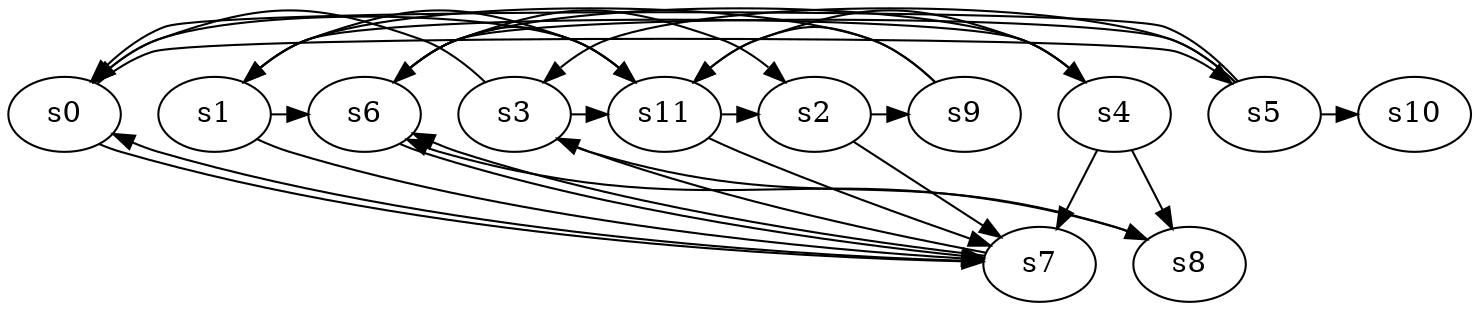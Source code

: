 digraph game_0706_complex_12 {
    s0 [name="s0", player=1];
    s1 [name="s1", player=0];
    s2 [name="s2", player=1, target=1];
    s3 [name="s3", player=0, target=1];
    s4 [name="s4", player=0];
    s5 [name="s5", player=0];
    s6 [name="s6", player=0];
    s7 [name="s7", player=1];
    s8 [name="s8", player=1];
    s9 [name="s9", player=0];
    s10 [name="s10", player=1];
    s11 [name="s11", player=0];

    s0 -> s5 [constraint="!(time % 3 == 0)"];
    s0 -> s7 [constraint="!(time % 3 == 1)"];
    s1 -> s6 [constraint="time % 3 == 0"];
    s1 -> s7 [constraint="time % 2 == 1 && time % 5 == 0"];
    s1 -> s11 [constraint="time == 0 || time == 5 || time == 6 || time == 8"];
    s2 -> s7 [constraint="!(time % 6 == 5)"];
    s2 -> s9 [constraint="!(time % 5 == 3)"];
    s3 -> s0 [constraint="time % 4 == 0 && time % 3 == 1"];
    s3 -> s8 [constraint="time % 4 == 2 || time % 5 == 3"];
    s3 -> s11 [constraint="time % 4 == 0 && time % 3 == 2"];
    s4 -> s1 [constraint="time % 4 == 3 && time % 3 == 1"];
    s4 -> s7;
    s4 -> s8;
    s4 -> s11 [constraint="time % 5 == 3 || time % 4 == 0"];
    s5 -> s0 [constraint="time % 6 == 2"];
    s5 -> s3 [constraint="!(time % 5 == 1)"];
    s5 -> s6 [constraint="time == 18 || time == 21 || time == 24 || time == 26"];
    s5 -> s10 [constraint="time % 5 == 3 || time % 2 == 1"];
    s6 -> s2 [constraint="time % 2 == 1 || time % 4 == 0"];
    s6 -> s4 [constraint="!(time % 4 == 2)"];
    s6 -> s7 [constraint="time % 5 == 1 || time % 2 == 1"];
    s6 -> s11 [constraint="time % 3 == 2 && time % 5 == 0"];
    s7 -> s0 [constraint="time == 8"];
    s7 -> s3 [constraint="time % 2 == 0 || time % 2 == 0"];
    s7 -> s6 [constraint="time % 2 == 1 || time % 4 == 3"];
    s8 -> s6 [constraint="time % 4 == 3 && time % 4 == 3"];
    s9 -> s1 [constraint="time % 3 == 2 || time % 2 == 0"];
    s9 -> s11 [constraint="time % 2 == 0 && time % 3 == 0"];
    s11 -> s0 [constraint="!(time % 4 == 1)"];
    s11 -> s2 [constraint="time % 4 == 3"];
    s11 -> s7 [constraint="time == 22"];
}
